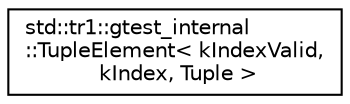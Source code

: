 digraph "クラス階層図"
{
  edge [fontname="Helvetica",fontsize="10",labelfontname="Helvetica",labelfontsize="10"];
  node [fontname="Helvetica",fontsize="10",shape=record];
  rankdir="LR";
  Node0 [label="std::tr1::gtest_internal\l::TupleElement\< kIndexValid,\l kIndex, Tuple \>",height=0.2,width=0.4,color="black", fillcolor="white", style="filled",URL="$d1/d8f/structstd_1_1tr1_1_1gtest__internal_1_1_tuple_element.html"];
}
